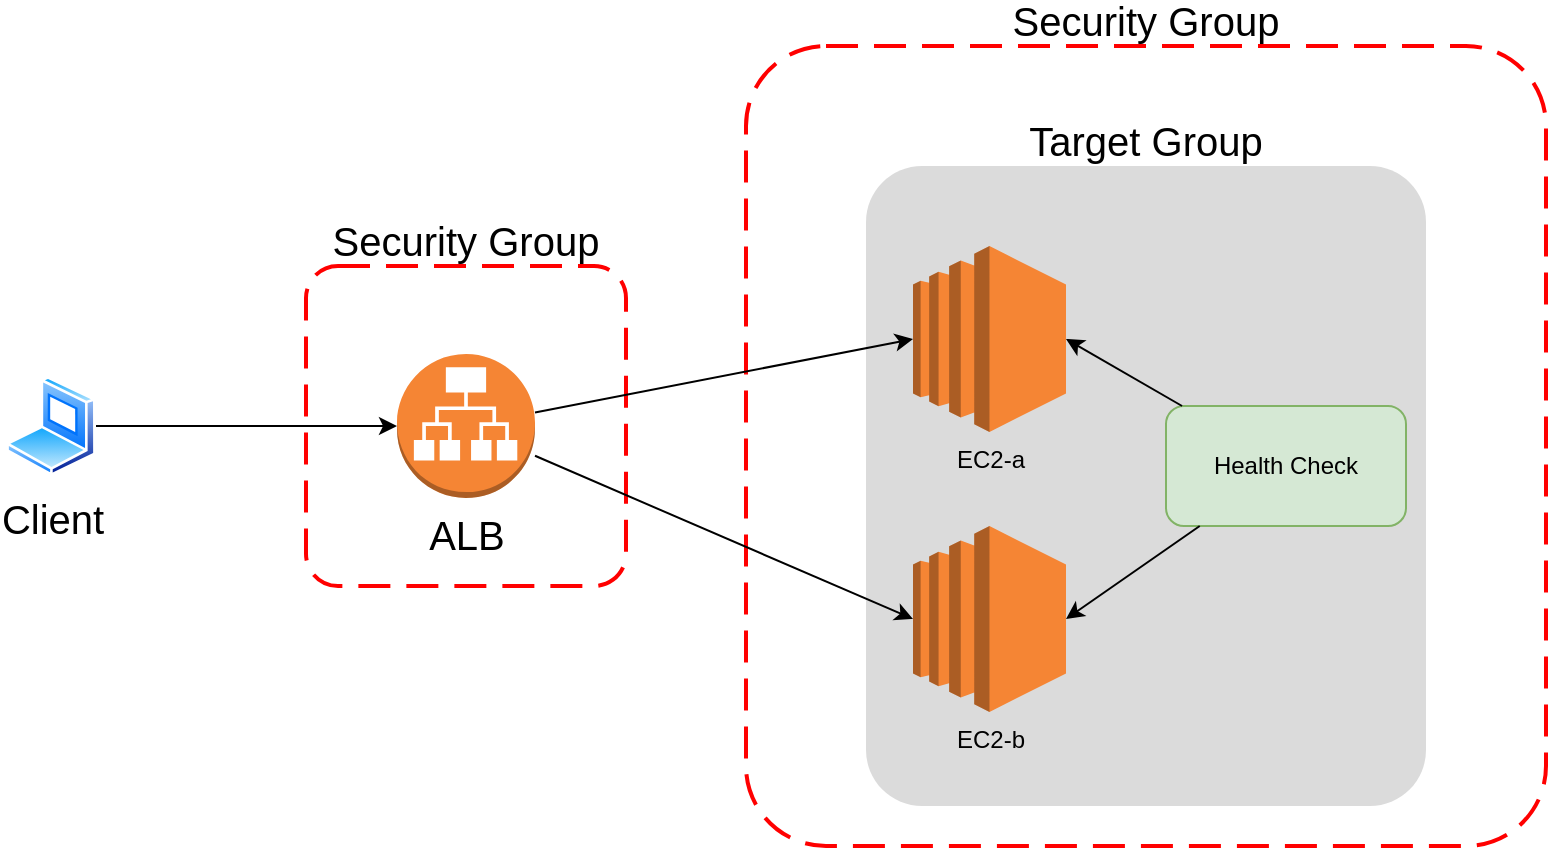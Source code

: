 <mxfile version="20.8.16" type="device"><diagram name="Page-1" id="RY3yabWLcL75FF-eJuaZ"><mxGraphModel dx="954" dy="674" grid="0" gridSize="10" guides="1" tooltips="1" connect="1" arrows="1" fold="1" page="1" pageScale="1" pageWidth="827" pageHeight="1169" math="0" shadow="0"><root><mxCell id="0"/><mxCell id="1" parent="0"/><mxCell id="nyGrwxDB16M9PQ40Zj3E-10" value="Security Group" style="rounded=1;arcSize=10;dashed=1;strokeColor=#ff0000;fillColor=none;gradientColor=none;dashPattern=8 4;strokeWidth=2;fontSize=20;labelPosition=center;verticalLabelPosition=top;align=center;verticalAlign=bottom;" vertex="1" parent="1"><mxGeometry x="399" y="146" width="400" height="400" as="geometry"/></mxCell><mxCell id="nyGrwxDB16M9PQ40Zj3E-4" value="Target Group" style="rounded=1;arcSize=10;strokeColor=none;fillColor=#DBDBDB;gradientColor=none;fontSize=20;labelPosition=center;verticalLabelPosition=top;align=center;verticalAlign=bottom;" vertex="1" parent="1"><mxGeometry x="459" y="206" width="280" height="320" as="geometry"/></mxCell><mxCell id="nyGrwxDB16M9PQ40Zj3E-5" value="Health Check" style="rounded=1;whiteSpace=wrap;html=1;fillColor=#d5e8d4;strokeColor=#82b366;" vertex="1" parent="1"><mxGeometry x="609" y="326" width="120" height="60" as="geometry"/></mxCell><mxCell id="nyGrwxDB16M9PQ40Zj3E-2" value="EC2-b" style="outlineConnect=0;dashed=0;verticalLabelPosition=bottom;verticalAlign=top;align=center;html=1;shape=mxgraph.aws3.ec2;fillColor=#F58534;gradientColor=none;" vertex="1" parent="1"><mxGeometry x="482.5" y="386" width="76.5" height="93" as="geometry"/></mxCell><mxCell id="nyGrwxDB16M9PQ40Zj3E-1" value="EC2-a" style="outlineConnect=0;dashed=0;verticalLabelPosition=bottom;verticalAlign=top;align=center;html=1;shape=mxgraph.aws3.ec2;fillColor=#F58534;gradientColor=none;" vertex="1" parent="1"><mxGeometry x="482.5" y="246" width="76.5" height="93" as="geometry"/></mxCell><mxCell id="nyGrwxDB16M9PQ40Zj3E-11" value="Security Group" style="rounded=1;arcSize=10;dashed=1;strokeColor=#ff0000;fillColor=none;gradientColor=none;dashPattern=8 4;strokeWidth=2;fontSize=20;labelPosition=center;verticalLabelPosition=top;align=center;verticalAlign=bottom;" vertex="1" parent="1"><mxGeometry x="179" y="256" width="160" height="160" as="geometry"/></mxCell><mxCell id="nyGrwxDB16M9PQ40Zj3E-6" style="rounded=0;orthogonalLoop=1;jettySize=auto;html=1;entryX=1;entryY=0.5;entryDx=0;entryDy=0;entryPerimeter=0;fontSize=20;" edge="1" parent="1" source="nyGrwxDB16M9PQ40Zj3E-5" target="nyGrwxDB16M9PQ40Zj3E-1"><mxGeometry relative="1" as="geometry"/></mxCell><mxCell id="nyGrwxDB16M9PQ40Zj3E-7" style="edgeStyle=none;rounded=0;orthogonalLoop=1;jettySize=auto;html=1;entryX=1;entryY=0.5;entryDx=0;entryDy=0;entryPerimeter=0;fontSize=20;" edge="1" parent="1" source="nyGrwxDB16M9PQ40Zj3E-5" target="nyGrwxDB16M9PQ40Zj3E-2"><mxGeometry relative="1" as="geometry"/></mxCell><mxCell id="nyGrwxDB16M9PQ40Zj3E-8" style="edgeStyle=none;rounded=0;orthogonalLoop=1;jettySize=auto;html=1;entryX=0;entryY=0.5;entryDx=0;entryDy=0;fontSize=20;" edge="1" parent="1" source="nyGrwxDB16M9PQ40Zj3E-4" target="nyGrwxDB16M9PQ40Zj3E-4"><mxGeometry relative="1" as="geometry"/></mxCell><mxCell id="nyGrwxDB16M9PQ40Zj3E-14" style="edgeStyle=none;rounded=0;orthogonalLoop=1;jettySize=auto;html=1;fontSize=20;entryX=0;entryY=0.5;entryDx=0;entryDy=0;entryPerimeter=0;" edge="1" parent="1" source="nyGrwxDB16M9PQ40Zj3E-9" target="nyGrwxDB16M9PQ40Zj3E-1"><mxGeometry relative="1" as="geometry"><mxPoint x="319" y="536" as="targetPoint"/></mxGeometry></mxCell><mxCell id="nyGrwxDB16M9PQ40Zj3E-15" style="edgeStyle=none;rounded=0;orthogonalLoop=1;jettySize=auto;html=1;entryX=0;entryY=0.5;entryDx=0;entryDy=0;entryPerimeter=0;fontSize=20;" edge="1" parent="1" source="nyGrwxDB16M9PQ40Zj3E-9" target="nyGrwxDB16M9PQ40Zj3E-2"><mxGeometry relative="1" as="geometry"/></mxCell><mxCell id="nyGrwxDB16M9PQ40Zj3E-9" value="ALB" style="outlineConnect=0;dashed=0;verticalLabelPosition=bottom;verticalAlign=top;align=center;html=1;shape=mxgraph.aws3.application_load_balancer;fillColor=#F58534;gradientColor=none;fontSize=20;" vertex="1" parent="1"><mxGeometry x="224.5" y="300" width="69" height="72" as="geometry"/></mxCell><mxCell id="nyGrwxDB16M9PQ40Zj3E-13" style="edgeStyle=none;rounded=0;orthogonalLoop=1;jettySize=auto;html=1;fontSize=20;" edge="1" parent="1" source="nyGrwxDB16M9PQ40Zj3E-12" target="nyGrwxDB16M9PQ40Zj3E-9"><mxGeometry relative="1" as="geometry"/></mxCell><mxCell id="nyGrwxDB16M9PQ40Zj3E-12" value="Client" style="aspect=fixed;perimeter=ellipsePerimeter;html=1;align=center;shadow=0;dashed=0;spacingTop=3;image;image=img/lib/active_directory/laptop_client.svg;fontSize=20;" vertex="1" parent="1"><mxGeometry x="29" y="311" width="45" height="50" as="geometry"/></mxCell></root></mxGraphModel></diagram></mxfile>